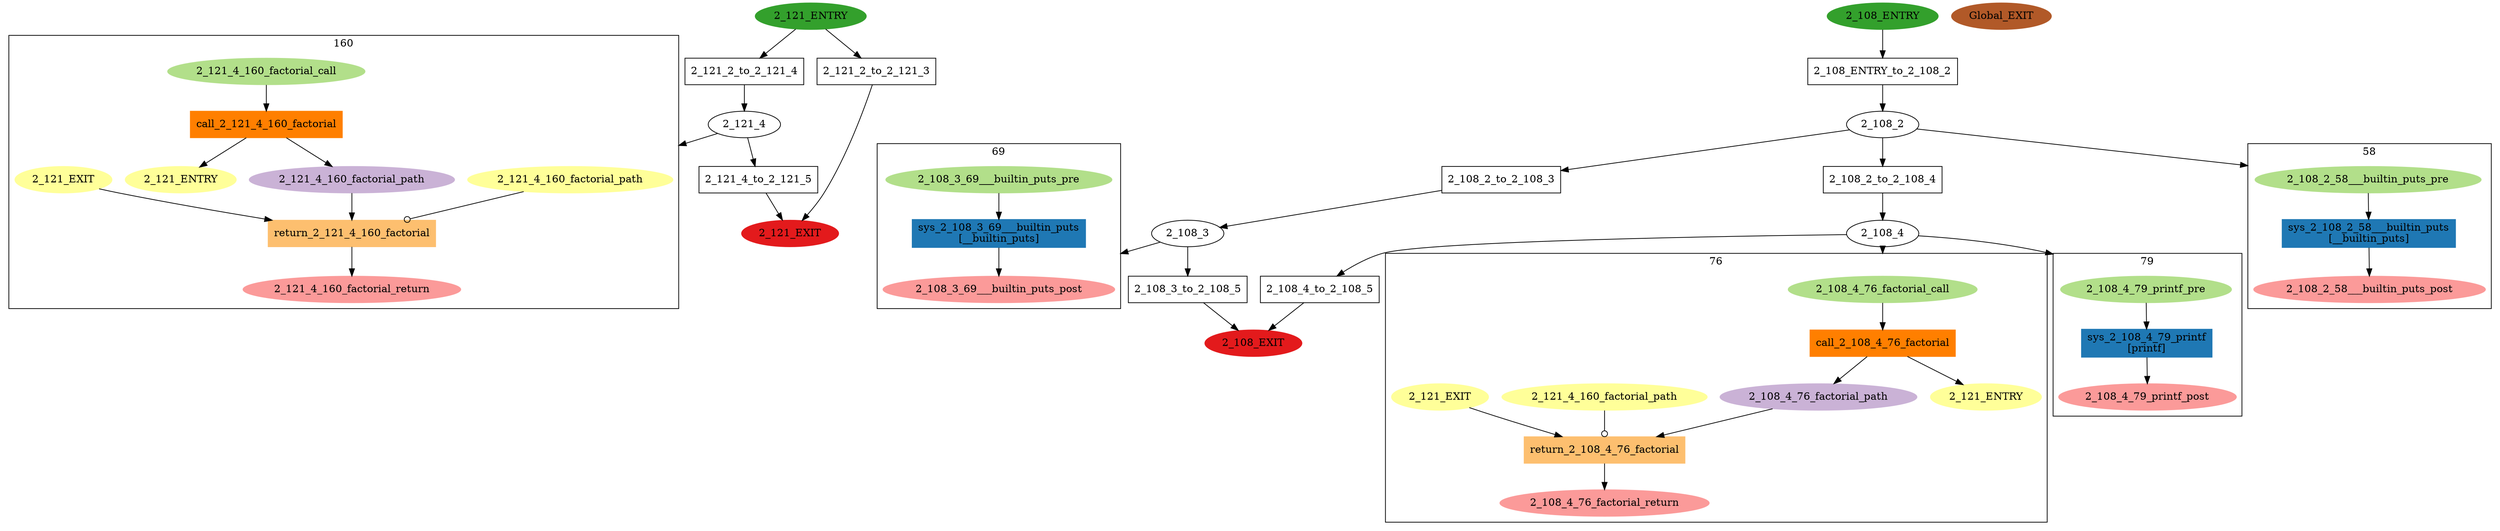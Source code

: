 digraph model { 
compound=true; 
node  [style="filled", colorscheme="paired12"];  "2_121_4" [shape=ellipse, style=""];
subgraph "cluster_2_121_4_160" { 
label="160"  "2_121_4_160_factorial_2_121_4_160_factorial_path_ref" [label="2_121_4_160_factorial_path", shape=ellipse, color=11, style=filled];
  "2_121_4_160_factorial_entry_ref" [label="2_121_ENTRY", shape=ellipse, color=11, style=filled];
  "2_121_4_160_factorial_path" [shape=ellipse, color=9, style=filled];
  "2_121_4_160_factorial_call" [shape=ellipse, style=""];
  "2_121_4_160_factorial_return" [shape=ellipse, style=""];
  "2_121_4_160_factorial_exit_ref" [label="2_121_EXIT", shape=ellipse, color=11, style=filled];
  "call_2_121_4_160_factorial" [shape=box, style=""];
  "call_2_121_4_160_factorial" [color=8, style=filled];
  "call_2_121_4_160_factorial" [label="call_2_121_4_160_factorial\n"];
  "return_2_121_4_160_factorial" [shape=box, style=""];
  "return_2_121_4_160_factorial" [color=7, style=filled];
  "return_2_121_4_160_factorial" [label="return_2_121_4_160_factorial\n"];
  "2_121_4_160_factorial_2_121_4_160_factorial_path_ref" -> "return_2_121_4_160_factorial" [label="", arrowhead="odot"];
  "call_2_121_4_160_factorial" -> "2_121_4_160_factorial_path" [label="", arrowhead="normal"];
  "return_2_121_4_160_factorial" -> "2_121_4_160_factorial_return" [label="", arrowhead="normal"];
  "2_121_4_160_factorial_call" -> "call_2_121_4_160_factorial" [label="", arrowhead="normal"];
  "2_121_4_160_factorial_exit_ref" -> "return_2_121_4_160_factorial" [label="", arrowhead="normal"];
  "2_121_4_160_factorial_path" -> "return_2_121_4_160_factorial" [label="", arrowhead="normal"];
  "call_2_121_4_160_factorial" -> "2_121_4_160_factorial_entry_ref" [label="", arrowhead="normal"];
}
  "2_121_4" -> "2_121_4_160_factorial_2_121_4_160_factorial_path_ref" [lhead="cluster_2_121_4_160"];
  "2_121_4_160_factorial_call" [color=3, style=filled];
  "2_121_4_160_factorial_return" [color=5, style=filled];
  "2_121_EXIT" [shape=ellipse, color=6, style=filled];
  "2_108_EXIT" [shape=ellipse, color=6, style=filled];
  "2_108_ENTRY" [shape=ellipse, color=4, style=filled];
  "2_108_2" [shape=ellipse, style=""];
subgraph "cluster_2_108_2_58" { 
label="58"  "2_108_2_58___builtin_puts_pre" [shape=ellipse, style=""];
  "2_108_2_58___builtin_puts_post" [shape=ellipse, style=""];
  "sys_2_108_2_58___builtin_puts" [shape=box, style=""];
  "sys_2_108_2_58___builtin_puts" [color=2, style=filled];
  "sys_2_108_2_58___builtin_puts" [label="sys_2_108_2_58___builtin_puts\n[__builtin_puts]"];
  "2_108_2_58___builtin_puts_pre" -> "sys_2_108_2_58___builtin_puts" [label="", arrowhead="normal"];
  "sys_2_108_2_58___builtin_puts" -> "2_108_2_58___builtin_puts_post" [label="", arrowhead="normal"];
}
  "2_108_2" -> "2_108_2_58___builtin_puts_pre" [lhead="cluster_2_108_2_58"];
  "2_108_2_58___builtin_puts_pre" [color=3, style=filled];
  "2_108_2_58___builtin_puts_post" [color=5, style=filled];
  "2_121_ENTRY" [shape=ellipse, color=4, style=filled];
  "Global_EXIT" [shape=ellipse, color=12, style=filled];
  "2_108_4" [shape=ellipse, style=""];
subgraph "cluster_2_108_4_76" { 
label="76"  "2_108_4_76_factorial_call" [shape=ellipse, style=""];
  "2_108_4_76_factorial_return" [shape=ellipse, style=""];
  "2_108_4_76_factorial_2_121_4_160_factorial_path_ref" [label="2_121_4_160_factorial_path", shape=ellipse, color=11, style=filled];
  "2_108_4_76_factorial_exit_ref" [label="2_121_EXIT", shape=ellipse, color=11, style=filled];
  "2_108_4_76_factorial_path" [shape=ellipse, color=9, style=filled];
  "2_108_4_76_factorial_entry_ref" [label="2_121_ENTRY", shape=ellipse, color=11, style=filled];
  "return_2_108_4_76_factorial" [shape=box, style=""];
  "return_2_108_4_76_factorial" [color=7, style=filled];
  "return_2_108_4_76_factorial" [label="return_2_108_4_76_factorial\n"];
  "call_2_108_4_76_factorial" [shape=box, style=""];
  "call_2_108_4_76_factorial" [color=8, style=filled];
  "call_2_108_4_76_factorial" [label="call_2_108_4_76_factorial\n"];
  "call_2_108_4_76_factorial" -> "2_108_4_76_factorial_entry_ref" [label="", arrowhead="normal"];
  "return_2_108_4_76_factorial" -> "2_108_4_76_factorial_return" [label="", arrowhead="normal"];
  "2_108_4_76_factorial_exit_ref" -> "return_2_108_4_76_factorial" [label="", arrowhead="normal"];
  "2_108_4_76_factorial_call" -> "call_2_108_4_76_factorial" [label="", arrowhead="normal"];
  "call_2_108_4_76_factorial" -> "2_108_4_76_factorial_path" [label="", arrowhead="normal"];
  "2_108_4_76_factorial_2_121_4_160_factorial_path_ref" -> "return_2_108_4_76_factorial" [label="", arrowhead="odot"];
  "2_108_4_76_factorial_path" -> "return_2_108_4_76_factorial" [label="", arrowhead="normal"];
}
  "2_108_4" -> "2_108_4_76_factorial_call" [lhead="cluster_2_108_4_76"];
  "2_108_4_76_factorial_call" [color=3, style=filled];
  "2_108_4_76_factorial_return" [color=5, style=filled];
subgraph "cluster_2_108_4_79" { 
label="79"  "2_108_4_79_printf_pre" [shape=ellipse, style=""];
  "2_108_4_79_printf_post" [shape=ellipse, style=""];
  "sys_2_108_4_79_printf" [shape=box, style=""];
  "sys_2_108_4_79_printf" [color=2, style=filled];
  "sys_2_108_4_79_printf" [label="sys_2_108_4_79_printf\n[printf]"];
  "2_108_4_79_printf_pre" -> "sys_2_108_4_79_printf" [label="", arrowhead="normal"];
  "sys_2_108_4_79_printf" -> "2_108_4_79_printf_post" [label="", arrowhead="normal"];
}
  "2_108_4" -> "2_108_4_79_printf_pre" [lhead="cluster_2_108_4_79"];
  "2_108_4_79_printf_pre" [color=3, style=filled];
  "2_108_4_79_printf_post" [color=5, style=filled];
  "2_108_3" [shape=ellipse, style=""];
subgraph "cluster_2_108_3_69" { 
label="69"  "2_108_3_69___builtin_puts_post" [shape=ellipse, style=""];
  "2_108_3_69___builtin_puts_pre" [shape=ellipse, style=""];
  "sys_2_108_3_69___builtin_puts" [shape=box, style=""];
  "sys_2_108_3_69___builtin_puts" [color=2, style=filled];
  "sys_2_108_3_69___builtin_puts" [label="sys_2_108_3_69___builtin_puts\n[__builtin_puts]"];
  "sys_2_108_3_69___builtin_puts" -> "2_108_3_69___builtin_puts_post" [label="", arrowhead="normal"];
  "2_108_3_69___builtin_puts_pre" -> "sys_2_108_3_69___builtin_puts" [label="", arrowhead="normal"];
}
  "2_108_3" -> "2_108_3_69___builtin_puts_post" [lhead="cluster_2_108_3_69"];
  "2_108_3_69___builtin_puts_pre" [color=3, style=filled];
  "2_108_3_69___builtin_puts_post" [color=5, style=filled];
  "2_108_2_to_2_108_3" [shape=box, style=""];
  "2_108_2_to_2_108_3" [label="2_108_2_to_2_108_3\n"];
  "2_108_2_to_2_108_4" [shape=box, style=""];
  "2_108_2_to_2_108_4" [label="2_108_2_to_2_108_4\n"];
  "2_121_2_to_2_121_4" [shape=box, style=""];
  "2_121_2_to_2_121_4" [label="2_121_2_to_2_121_4\n"];
  "2_121_2_to_2_121_3" [shape=box, style=""];
  "2_121_2_to_2_121_3" [label="2_121_2_to_2_121_3\n"];
  "2_108_3_to_2_108_5" [shape=box, style=""];
  "2_108_3_to_2_108_5" [label="2_108_3_to_2_108_5\n"];
  "2_108_ENTRY_to_2_108_2" [shape=box, style=""];
  "2_108_ENTRY_to_2_108_2" [label="2_108_ENTRY_to_2_108_2\n"];
  "2_121_4_to_2_121_5" [shape=box, style=""];
  "2_121_4_to_2_121_5" [label="2_121_4_to_2_121_5\n"];
  "2_108_4_to_2_108_5" [shape=box, style=""];
  "2_108_4_to_2_108_5" [label="2_108_4_to_2_108_5\n"];
  "2_108_2_to_2_108_3" -> "2_108_3" [label="", arrowhead="normal"];
  "2_121_2_to_2_121_3" -> "2_121_EXIT" [label="", arrowhead="normal"];
  "2_108_4_to_2_108_5" -> "2_108_EXIT" [label="", arrowhead="normal"];
  "2_108_2" -> "2_108_2_to_2_108_3" [label="", arrowhead="normal"];
  "2_121_4" -> "2_121_4_to_2_121_5" [label="", arrowhead="normal"];
  "2_121_2_to_2_121_4" -> "2_121_4" [label="", arrowhead="normal"];
  "2_108_ENTRY" -> "2_108_ENTRY_to_2_108_2" [label="", arrowhead="normal"];
  "2_108_3_to_2_108_5" -> "2_108_EXIT" [label="", arrowhead="normal"];
  "2_108_ENTRY_to_2_108_2" -> "2_108_2" [label="", arrowhead="normal"];
  "2_121_4_to_2_121_5" -> "2_121_EXIT" [label="", arrowhead="normal"];
  "2_121_ENTRY" -> "2_121_2_to_2_121_4" [label="", arrowhead="normal"];
  "2_108_3" -> "2_108_3_to_2_108_5" [label="", arrowhead="normal"];
  "2_121_ENTRY" -> "2_121_2_to_2_121_3" [label="", arrowhead="normal"];
  "2_108_2" -> "2_108_2_to_2_108_4" [label="", arrowhead="normal"];
  "2_108_4" -> "2_108_4_to_2_108_5" [label="", arrowhead="normal"];
  "2_108_2_to_2_108_4" -> "2_108_4" [label="", arrowhead="normal"];
}

